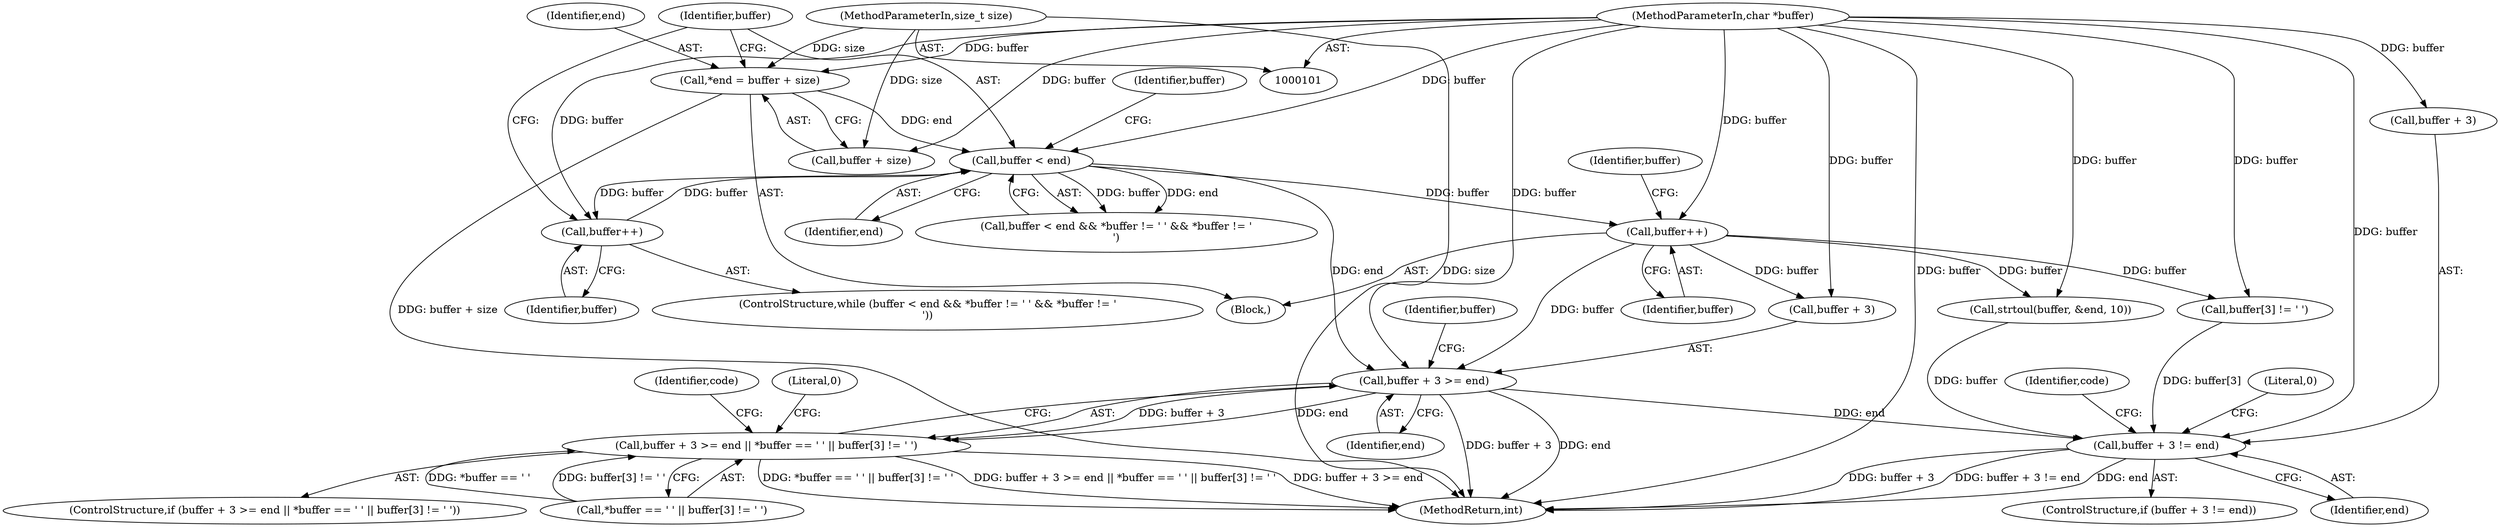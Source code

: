 digraph "0_keepalived_f28015671a4b04785859d1b4b1327b367b6a10e9@pointer" {
"1000132" [label="(Call,buffer + 3 >= end)"];
"1000128" [label="(Call,buffer++)"];
"1000114" [label="(Call,buffer < end)"];
"1000126" [label="(Call,buffer++)"];
"1000102" [label="(MethodParameterIn,char *buffer)"];
"1000106" [label="(Call,*end = buffer + size)"];
"1000103" [label="(MethodParameterIn,size_t size)"];
"1000131" [label="(Call,buffer + 3 >= end || *buffer == ' ' || buffer[3] != ' ')"];
"1000157" [label="(Call,buffer + 3 != end)"];
"1000133" [label="(Call,buffer + 3)"];
"1000104" [label="(Block,)"];
"1000140" [label="(Identifier,buffer)"];
"1000129" [label="(Identifier,buffer)"];
"1000148" [label="(Literal,0)"];
"1000116" [label="(Identifier,end)"];
"1000102" [label="(MethodParameterIn,char *buffer)"];
"1000136" [label="(Identifier,end)"];
"1000128" [label="(Call,buffer++)"];
"1000113" [label="(Call,buffer < end && *buffer != ' ' && *buffer != '\r')"];
"1000142" [label="(Call,buffer[3] != ' ')"];
"1000112" [label="(ControlStructure,while (buffer < end && *buffer != ' ' && *buffer != '\r'))"];
"1000103" [label="(MethodParameterIn,size_t size)"];
"1000130" [label="(ControlStructure,if (buffer + 3 >= end || *buffer == ' ' || buffer[3] != ' '))"];
"1000127" [label="(Identifier,buffer)"];
"1000151" [label="(Call,strtoul(buffer, &end, 10))"];
"1000114" [label="(Call,buffer < end)"];
"1000132" [label="(Call,buffer + 3 >= end)"];
"1000156" [label="(ControlStructure,if (buffer + 3 != end))"];
"1000163" [label="(Literal,0)"];
"1000158" [label="(Call,buffer + 3)"];
"1000165" [label="(Identifier,code)"];
"1000166" [label="(MethodReturn,int)"];
"1000131" [label="(Call,buffer + 3 >= end || *buffer == ' ' || buffer[3] != ' ')"];
"1000107" [label="(Identifier,end)"];
"1000157" [label="(Call,buffer + 3 != end)"];
"1000150" [label="(Identifier,code)"];
"1000120" [label="(Identifier,buffer)"];
"1000108" [label="(Call,buffer + size)"];
"1000134" [label="(Identifier,buffer)"];
"1000137" [label="(Call,*buffer == ' ' || buffer[3] != ' ')"];
"1000161" [label="(Identifier,end)"];
"1000106" [label="(Call,*end = buffer + size)"];
"1000115" [label="(Identifier,buffer)"];
"1000126" [label="(Call,buffer++)"];
"1000132" -> "1000131"  [label="AST: "];
"1000132" -> "1000136"  [label="CFG: "];
"1000133" -> "1000132"  [label="AST: "];
"1000136" -> "1000132"  [label="AST: "];
"1000140" -> "1000132"  [label="CFG: "];
"1000131" -> "1000132"  [label="CFG: "];
"1000132" -> "1000166"  [label="DDG: buffer + 3"];
"1000132" -> "1000166"  [label="DDG: end"];
"1000132" -> "1000131"  [label="DDG: buffer + 3"];
"1000132" -> "1000131"  [label="DDG: end"];
"1000128" -> "1000132"  [label="DDG: buffer"];
"1000102" -> "1000132"  [label="DDG: buffer"];
"1000114" -> "1000132"  [label="DDG: end"];
"1000132" -> "1000157"  [label="DDG: end"];
"1000128" -> "1000104"  [label="AST: "];
"1000128" -> "1000129"  [label="CFG: "];
"1000129" -> "1000128"  [label="AST: "];
"1000134" -> "1000128"  [label="CFG: "];
"1000114" -> "1000128"  [label="DDG: buffer"];
"1000102" -> "1000128"  [label="DDG: buffer"];
"1000128" -> "1000133"  [label="DDG: buffer"];
"1000128" -> "1000142"  [label="DDG: buffer"];
"1000128" -> "1000151"  [label="DDG: buffer"];
"1000114" -> "1000113"  [label="AST: "];
"1000114" -> "1000116"  [label="CFG: "];
"1000115" -> "1000114"  [label="AST: "];
"1000116" -> "1000114"  [label="AST: "];
"1000120" -> "1000114"  [label="CFG: "];
"1000113" -> "1000114"  [label="CFG: "];
"1000114" -> "1000113"  [label="DDG: buffer"];
"1000114" -> "1000113"  [label="DDG: end"];
"1000126" -> "1000114"  [label="DDG: buffer"];
"1000102" -> "1000114"  [label="DDG: buffer"];
"1000106" -> "1000114"  [label="DDG: end"];
"1000114" -> "1000126"  [label="DDG: buffer"];
"1000126" -> "1000112"  [label="AST: "];
"1000126" -> "1000127"  [label="CFG: "];
"1000127" -> "1000126"  [label="AST: "];
"1000115" -> "1000126"  [label="CFG: "];
"1000102" -> "1000126"  [label="DDG: buffer"];
"1000102" -> "1000101"  [label="AST: "];
"1000102" -> "1000166"  [label="DDG: buffer"];
"1000102" -> "1000106"  [label="DDG: buffer"];
"1000102" -> "1000108"  [label="DDG: buffer"];
"1000102" -> "1000133"  [label="DDG: buffer"];
"1000102" -> "1000142"  [label="DDG: buffer"];
"1000102" -> "1000151"  [label="DDG: buffer"];
"1000102" -> "1000157"  [label="DDG: buffer"];
"1000102" -> "1000158"  [label="DDG: buffer"];
"1000106" -> "1000104"  [label="AST: "];
"1000106" -> "1000108"  [label="CFG: "];
"1000107" -> "1000106"  [label="AST: "];
"1000108" -> "1000106"  [label="AST: "];
"1000115" -> "1000106"  [label="CFG: "];
"1000106" -> "1000166"  [label="DDG: buffer + size"];
"1000103" -> "1000106"  [label="DDG: size"];
"1000103" -> "1000101"  [label="AST: "];
"1000103" -> "1000166"  [label="DDG: size"];
"1000103" -> "1000108"  [label="DDG: size"];
"1000131" -> "1000130"  [label="AST: "];
"1000131" -> "1000137"  [label="CFG: "];
"1000137" -> "1000131"  [label="AST: "];
"1000148" -> "1000131"  [label="CFG: "];
"1000150" -> "1000131"  [label="CFG: "];
"1000131" -> "1000166"  [label="DDG: buffer + 3 >= end || *buffer == ' ' || buffer[3] != ' '"];
"1000131" -> "1000166"  [label="DDG: buffer + 3 >= end"];
"1000131" -> "1000166"  [label="DDG: *buffer == ' ' || buffer[3] != ' '"];
"1000137" -> "1000131"  [label="DDG: *buffer == ' '"];
"1000137" -> "1000131"  [label="DDG: buffer[3] != ' '"];
"1000157" -> "1000156"  [label="AST: "];
"1000157" -> "1000161"  [label="CFG: "];
"1000158" -> "1000157"  [label="AST: "];
"1000161" -> "1000157"  [label="AST: "];
"1000163" -> "1000157"  [label="CFG: "];
"1000165" -> "1000157"  [label="CFG: "];
"1000157" -> "1000166"  [label="DDG: buffer + 3 != end"];
"1000157" -> "1000166"  [label="DDG: end"];
"1000157" -> "1000166"  [label="DDG: buffer + 3"];
"1000151" -> "1000157"  [label="DDG: buffer"];
"1000142" -> "1000157"  [label="DDG: buffer[3]"];
}
